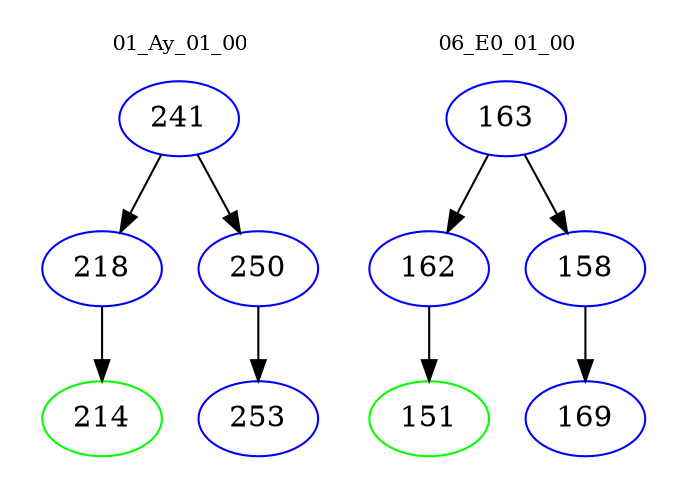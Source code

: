 digraph{
subgraph cluster_0 {
color = white
label = "01_Ay_01_00";
fontsize=10;
T0_241 [label="241", color="blue"]
T0_241 -> T0_218 [color="black"]
T0_218 [label="218", color="blue"]
T0_218 -> T0_214 [color="black"]
T0_214 [label="214", color="green"]
T0_241 -> T0_250 [color="black"]
T0_250 [label="250", color="blue"]
T0_250 -> T0_253 [color="black"]
T0_253 [label="253", color="blue"]
}
subgraph cluster_1 {
color = white
label = "06_E0_01_00";
fontsize=10;
T1_163 [label="163", color="blue"]
T1_163 -> T1_162 [color="black"]
T1_162 [label="162", color="blue"]
T1_162 -> T1_151 [color="black"]
T1_151 [label="151", color="green"]
T1_163 -> T1_158 [color="black"]
T1_158 [label="158", color="blue"]
T1_158 -> T1_169 [color="black"]
T1_169 [label="169", color="blue"]
}
}
